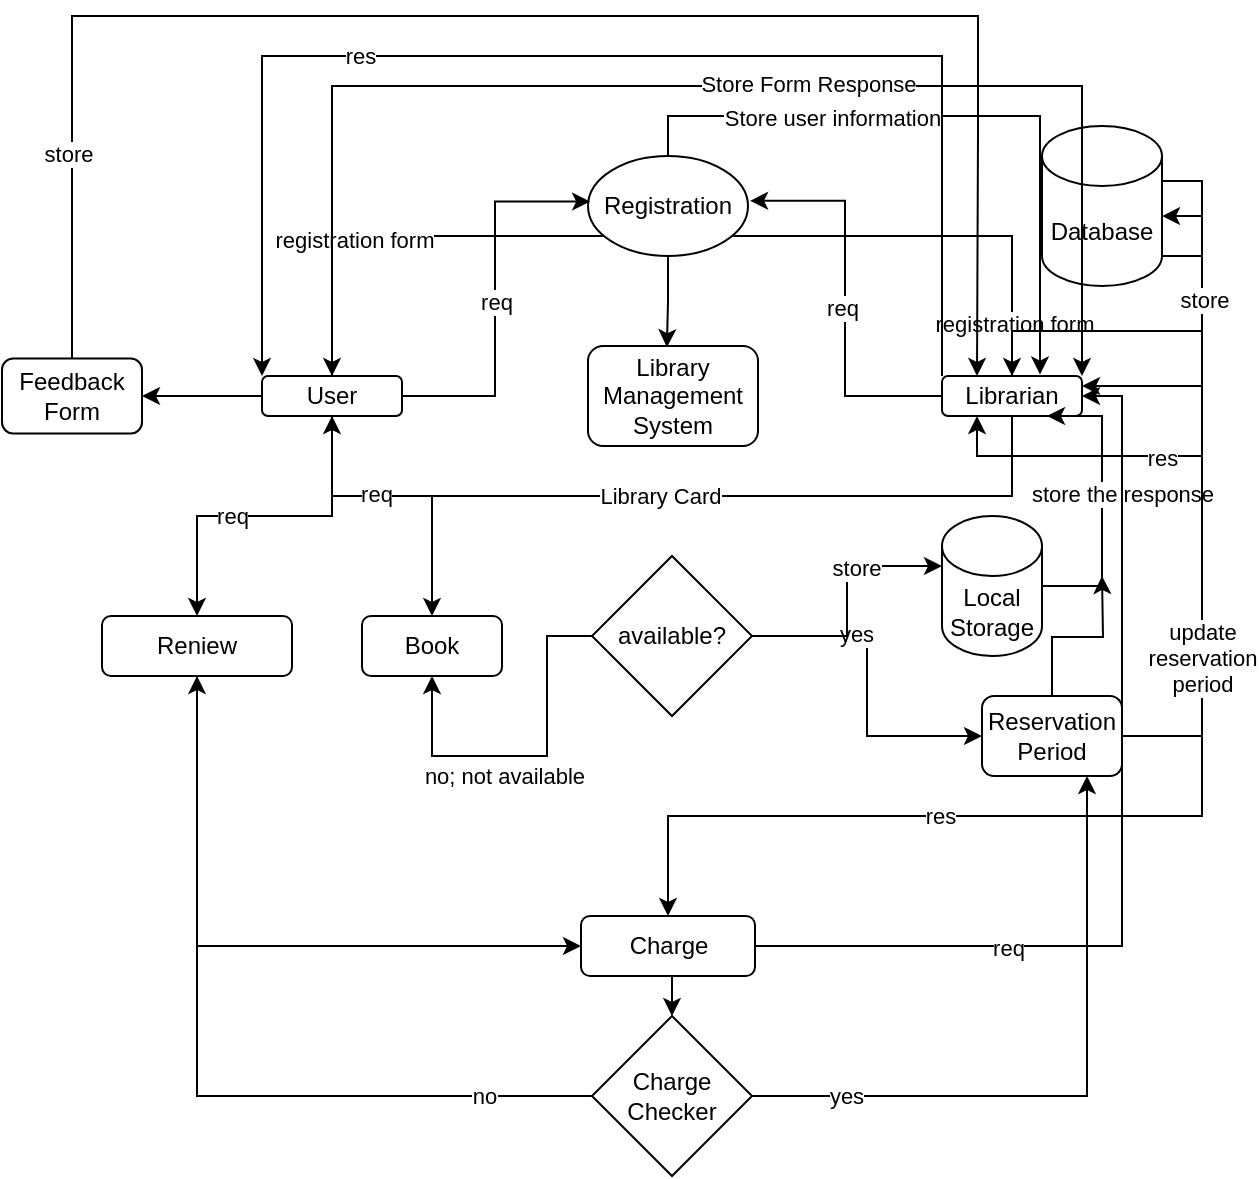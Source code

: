 <mxfile version="24.7.17">
  <diagram name="Page-1" id="9mek46iwmusxrbggFIK-">
    <mxGraphModel grid="1" page="1" gridSize="10" guides="1" tooltips="1" connect="1" arrows="1" fold="1" pageScale="1" pageWidth="850" pageHeight="1100" math="0" shadow="0">
      <root>
        <mxCell id="0" />
        <mxCell id="1" parent="0" />
        <mxCell id="RNJAW25XTD9_h1Z6Hwnq-1" value="Library Management System" style="rounded=1;whiteSpace=wrap;html=1;" vertex="1" parent="1">
          <mxGeometry x="383" y="445" width="85" height="50" as="geometry" />
        </mxCell>
        <mxCell id="RNJAW25XTD9_h1Z6Hwnq-29" style="edgeStyle=orthogonalEdgeStyle;rounded=0;orthogonalLoop=1;jettySize=auto;html=1;entryX=0.5;entryY=0;entryDx=0;entryDy=0;" edge="1" parent="1" source="RNJAW25XTD9_h1Z6Hwnq-2" target="RNJAW25XTD9_h1Z6Hwnq-28">
          <mxGeometry relative="1" as="geometry">
            <Array as="points">
              <mxPoint x="255" y="520" />
              <mxPoint x="305" y="520" />
            </Array>
          </mxGeometry>
        </mxCell>
        <mxCell id="RNJAW25XTD9_h1Z6Hwnq-47" style="edgeStyle=orthogonalEdgeStyle;rounded=0;orthogonalLoop=1;jettySize=auto;html=1;entryX=0.5;entryY=0;entryDx=0;entryDy=0;" edge="1" parent="1" source="RNJAW25XTD9_h1Z6Hwnq-2" target="RNJAW25XTD9_h1Z6Hwnq-46">
          <mxGeometry relative="1" as="geometry" />
        </mxCell>
        <mxCell id="RNJAW25XTD9_h1Z6Hwnq-48" value="req" style="edgeLabel;html=1;align=center;verticalAlign=middle;resizable=0;points=[];" connectable="0" vertex="1" parent="RNJAW25XTD9_h1Z6Hwnq-47">
          <mxGeometry x="0.195" y="2" relative="1" as="geometry">
            <mxPoint y="-2" as="offset" />
          </mxGeometry>
        </mxCell>
        <mxCell id="RNJAW25XTD9_h1Z6Hwnq-81" style="edgeStyle=orthogonalEdgeStyle;rounded=0;orthogonalLoop=1;jettySize=auto;html=1;exitX=0;exitY=0.5;exitDx=0;exitDy=0;entryX=1;entryY=0.5;entryDx=0;entryDy=0;" edge="1" parent="1" source="RNJAW25XTD9_h1Z6Hwnq-2" target="RNJAW25XTD9_h1Z6Hwnq-79">
          <mxGeometry relative="1" as="geometry" />
        </mxCell>
        <mxCell id="RNJAW25XTD9_h1Z6Hwnq-2" value="User" style="rounded=1;whiteSpace=wrap;html=1;" vertex="1" parent="1">
          <mxGeometry x="220" y="460" width="70" height="20" as="geometry" />
        </mxCell>
        <mxCell id="RNJAW25XTD9_h1Z6Hwnq-14" style="edgeStyle=orthogonalEdgeStyle;rounded=0;orthogonalLoop=1;jettySize=auto;html=1;entryX=0.5;entryY=1;entryDx=0;entryDy=0;" edge="1" parent="1" source="RNJAW25XTD9_h1Z6Hwnq-3" target="RNJAW25XTD9_h1Z6Hwnq-2">
          <mxGeometry relative="1" as="geometry">
            <Array as="points">
              <mxPoint x="595" y="520" />
              <mxPoint x="255" y="520" />
            </Array>
          </mxGeometry>
        </mxCell>
        <mxCell id="RNJAW25XTD9_h1Z6Hwnq-15" value="Library Card" style="edgeLabel;html=1;align=center;verticalAlign=middle;resizable=0;points=[];" connectable="0" vertex="1" parent="RNJAW25XTD9_h1Z6Hwnq-14">
          <mxGeometry x="0.029" relative="1" as="geometry">
            <mxPoint as="offset" />
          </mxGeometry>
        </mxCell>
        <mxCell id="RNJAW25XTD9_h1Z6Hwnq-49" value="req" style="edgeLabel;html=1;align=center;verticalAlign=middle;resizable=0;points=[];" connectable="0" vertex="1" parent="RNJAW25XTD9_h1Z6Hwnq-14">
          <mxGeometry x="0.707" y="-1" relative="1" as="geometry">
            <mxPoint as="offset" />
          </mxGeometry>
        </mxCell>
        <mxCell id="RNJAW25XTD9_h1Z6Hwnq-3" value="Librarian" style="rounded=1;whiteSpace=wrap;html=1;" vertex="1" parent="1">
          <mxGeometry x="560" y="460" width="70" height="20" as="geometry" />
        </mxCell>
        <mxCell id="RNJAW25XTD9_h1Z6Hwnq-20" style="edgeStyle=orthogonalEdgeStyle;rounded=0;orthogonalLoop=1;jettySize=auto;html=1;entryX=0.5;entryY=0;entryDx=0;entryDy=0;" edge="1" parent="1" source="RNJAW25XTD9_h1Z6Hwnq-10" target="RNJAW25XTD9_h1Z6Hwnq-2">
          <mxGeometry relative="1" as="geometry">
            <Array as="points">
              <mxPoint x="255" y="390" />
            </Array>
          </mxGeometry>
        </mxCell>
        <mxCell id="RNJAW25XTD9_h1Z6Hwnq-22" value="registration form" style="edgeLabel;html=1;align=center;verticalAlign=middle;resizable=0;points=[];" connectable="0" vertex="1" parent="RNJAW25XTD9_h1Z6Hwnq-20">
          <mxGeometry x="0.219" y="2" relative="1" as="geometry">
            <mxPoint as="offset" />
          </mxGeometry>
        </mxCell>
        <mxCell id="RNJAW25XTD9_h1Z6Hwnq-21" style="edgeStyle=orthogonalEdgeStyle;rounded=0;orthogonalLoop=1;jettySize=auto;html=1;entryX=0.5;entryY=0;entryDx=0;entryDy=0;" edge="1" parent="1" source="RNJAW25XTD9_h1Z6Hwnq-10" target="RNJAW25XTD9_h1Z6Hwnq-3">
          <mxGeometry relative="1" as="geometry">
            <Array as="points">
              <mxPoint x="595" y="390" />
            </Array>
          </mxGeometry>
        </mxCell>
        <mxCell id="RNJAW25XTD9_h1Z6Hwnq-23" value="registration form" style="edgeLabel;html=1;align=center;verticalAlign=middle;resizable=0;points=[];" connectable="0" vertex="1" parent="RNJAW25XTD9_h1Z6Hwnq-21">
          <mxGeometry x="0.749" y="1" relative="1" as="geometry">
            <mxPoint as="offset" />
          </mxGeometry>
        </mxCell>
        <mxCell id="RNJAW25XTD9_h1Z6Hwnq-26" style="edgeStyle=orthogonalEdgeStyle;rounded=0;orthogonalLoop=1;jettySize=auto;html=1;exitX=0.5;exitY=0;exitDx=0;exitDy=0;entryX=0.7;entryY=-0.036;entryDx=0;entryDy=0;entryPerimeter=0;" edge="1" parent="1" source="RNJAW25XTD9_h1Z6Hwnq-10" target="RNJAW25XTD9_h1Z6Hwnq-3">
          <mxGeometry relative="1" as="geometry" />
        </mxCell>
        <mxCell id="RNJAW25XTD9_h1Z6Hwnq-27" value="Store user information" style="edgeLabel;html=1;align=center;verticalAlign=middle;resizable=0;points=[];" connectable="0" vertex="1" parent="RNJAW25XTD9_h1Z6Hwnq-26">
          <mxGeometry x="-0.392" y="-1" relative="1" as="geometry">
            <mxPoint as="offset" />
          </mxGeometry>
        </mxCell>
        <mxCell id="RNJAW25XTD9_h1Z6Hwnq-10" value="Registration" style="ellipse;whiteSpace=wrap;html=1;" vertex="1" parent="1">
          <mxGeometry x="383" y="350" width="80" height="50" as="geometry" />
        </mxCell>
        <mxCell id="RNJAW25XTD9_h1Z6Hwnq-11" style="edgeStyle=orthogonalEdgeStyle;rounded=0;orthogonalLoop=1;jettySize=auto;html=1;entryX=1.013;entryY=0.448;entryDx=0;entryDy=0;entryPerimeter=0;" edge="1" parent="1" source="RNJAW25XTD9_h1Z6Hwnq-3" target="RNJAW25XTD9_h1Z6Hwnq-10">
          <mxGeometry relative="1" as="geometry" />
        </mxCell>
        <mxCell id="RNJAW25XTD9_h1Z6Hwnq-18" value="req" style="edgeLabel;html=1;align=center;verticalAlign=middle;resizable=0;points=[];" connectable="0" vertex="1" parent="RNJAW25XTD9_h1Z6Hwnq-11">
          <mxGeometry x="-0.04" y="-2" relative="1" as="geometry">
            <mxPoint x="-4" as="offset" />
          </mxGeometry>
        </mxCell>
        <mxCell id="RNJAW25XTD9_h1Z6Hwnq-12" style="edgeStyle=orthogonalEdgeStyle;rounded=0;orthogonalLoop=1;jettySize=auto;html=1;entryX=0.013;entryY=0.456;entryDx=0;entryDy=0;entryPerimeter=0;" edge="1" parent="1" source="RNJAW25XTD9_h1Z6Hwnq-2" target="RNJAW25XTD9_h1Z6Hwnq-10">
          <mxGeometry relative="1" as="geometry" />
        </mxCell>
        <mxCell id="RNJAW25XTD9_h1Z6Hwnq-16" value="req" style="edgeLabel;html=1;align=center;verticalAlign=middle;resizable=0;points=[];" connectable="0" vertex="1" parent="RNJAW25XTD9_h1Z6Hwnq-12">
          <mxGeometry x="-0.02" relative="1" as="geometry">
            <mxPoint as="offset" />
          </mxGeometry>
        </mxCell>
        <mxCell id="RNJAW25XTD9_h1Z6Hwnq-13" style="edgeStyle=orthogonalEdgeStyle;rounded=0;orthogonalLoop=1;jettySize=auto;html=1;entryX=0.464;entryY=0.012;entryDx=0;entryDy=0;entryPerimeter=0;" edge="1" parent="1" source="RNJAW25XTD9_h1Z6Hwnq-10" target="RNJAW25XTD9_h1Z6Hwnq-1">
          <mxGeometry relative="1" as="geometry" />
        </mxCell>
        <mxCell id="RNJAW25XTD9_h1Z6Hwnq-50" style="edgeStyle=orthogonalEdgeStyle;rounded=0;orthogonalLoop=1;jettySize=auto;html=1;entryX=0;entryY=0;entryDx=0;entryDy=0;exitX=0;exitY=0;exitDx=0;exitDy=0;" edge="1" parent="1" source="RNJAW25XTD9_h1Z6Hwnq-3" target="RNJAW25XTD9_h1Z6Hwnq-2">
          <mxGeometry relative="1" as="geometry">
            <Array as="points">
              <mxPoint x="560" y="300" />
              <mxPoint x="220" y="300" />
            </Array>
          </mxGeometry>
        </mxCell>
        <mxCell id="RNJAW25XTD9_h1Z6Hwnq-51" value="res" style="edgeLabel;html=1;align=center;verticalAlign=middle;resizable=0;points=[];" connectable="0" vertex="1" parent="RNJAW25XTD9_h1Z6Hwnq-50">
          <mxGeometry x="0.412" relative="1" as="geometry">
            <mxPoint x="15" as="offset" />
          </mxGeometry>
        </mxCell>
        <mxCell id="RNJAW25XTD9_h1Z6Hwnq-66" style="edgeStyle=orthogonalEdgeStyle;rounded=0;orthogonalLoop=1;jettySize=auto;html=1;exitX=1;exitY=1;exitDx=0;exitDy=-15;exitPerimeter=0;entryX=0.5;entryY=0;entryDx=0;entryDy=0;" edge="1" parent="1" source="RNJAW25XTD9_h1Z6Hwnq-19" target="RNJAW25XTD9_h1Z6Hwnq-63">
          <mxGeometry relative="1" as="geometry">
            <Array as="points">
              <mxPoint x="690" y="400" />
              <mxPoint x="690" y="680" />
              <mxPoint x="423" y="680" />
            </Array>
          </mxGeometry>
        </mxCell>
        <mxCell id="RNJAW25XTD9_h1Z6Hwnq-67" value="res" style="edgeLabel;html=1;align=center;verticalAlign=middle;resizable=0;points=[];" connectable="0" vertex="1" parent="RNJAW25XTD9_h1Z6Hwnq-66">
          <mxGeometry x="0.398" relative="1" as="geometry">
            <mxPoint as="offset" />
          </mxGeometry>
        </mxCell>
        <mxCell id="RNJAW25XTD9_h1Z6Hwnq-86" style="edgeStyle=orthogonalEdgeStyle;rounded=0;orthogonalLoop=1;jettySize=auto;html=1;exitX=1;exitY=0;exitDx=0;exitDy=27.5;exitPerimeter=0;entryX=0.25;entryY=1;entryDx=0;entryDy=0;" edge="1" parent="1" source="RNJAW25XTD9_h1Z6Hwnq-19" target="RNJAW25XTD9_h1Z6Hwnq-3">
          <mxGeometry relative="1" as="geometry" />
        </mxCell>
        <mxCell id="RNJAW25XTD9_h1Z6Hwnq-87" value="res" style="edgeLabel;html=1;align=center;verticalAlign=middle;resizable=0;points=[];" connectable="0" vertex="1" parent="RNJAW25XTD9_h1Z6Hwnq-86">
          <mxGeometry x="0.227" y="1" relative="1" as="geometry">
            <mxPoint as="offset" />
          </mxGeometry>
        </mxCell>
        <mxCell id="RNJAW25XTD9_h1Z6Hwnq-19" value="Database" style="shape=cylinder3;whiteSpace=wrap;html=1;boundedLbl=1;backgroundOutline=1;size=15;" vertex="1" parent="1">
          <mxGeometry x="610" y="335" width="60" height="80" as="geometry" />
        </mxCell>
        <mxCell id="RNJAW25XTD9_h1Z6Hwnq-24" style="edgeStyle=orthogonalEdgeStyle;rounded=0;orthogonalLoop=1;jettySize=auto;html=1;entryX=1;entryY=0;entryDx=0;entryDy=0;" edge="1" parent="1" source="RNJAW25XTD9_h1Z6Hwnq-2" target="RNJAW25XTD9_h1Z6Hwnq-3">
          <mxGeometry relative="1" as="geometry">
            <Array as="points">
              <mxPoint x="255" y="315" />
              <mxPoint x="630" y="315" />
            </Array>
          </mxGeometry>
        </mxCell>
        <mxCell id="RNJAW25XTD9_h1Z6Hwnq-25" value="Store Form Response" style="edgeLabel;html=1;align=center;verticalAlign=middle;resizable=0;points=[];" connectable="0" vertex="1" parent="RNJAW25XTD9_h1Z6Hwnq-24">
          <mxGeometry x="0.152" y="1" relative="1" as="geometry">
            <mxPoint as="offset" />
          </mxGeometry>
        </mxCell>
        <mxCell id="RNJAW25XTD9_h1Z6Hwnq-28" value="Book" style="rounded=1;whiteSpace=wrap;html=1;" vertex="1" parent="1">
          <mxGeometry x="270" y="580" width="70" height="30" as="geometry" />
        </mxCell>
        <mxCell id="RNJAW25XTD9_h1Z6Hwnq-35" style="edgeStyle=orthogonalEdgeStyle;rounded=0;orthogonalLoop=1;jettySize=auto;html=1;entryX=0.5;entryY=1;entryDx=0;entryDy=0;" edge="1" parent="1" source="RNJAW25XTD9_h1Z6Hwnq-30" target="RNJAW25XTD9_h1Z6Hwnq-28">
          <mxGeometry relative="1" as="geometry" />
        </mxCell>
        <mxCell id="RNJAW25XTD9_h1Z6Hwnq-36" value="no; not available" style="edgeLabel;html=1;align=center;verticalAlign=middle;resizable=0;points=[];" connectable="0" vertex="1" parent="RNJAW25XTD9_h1Z6Hwnq-35">
          <mxGeometry x="0.384" y="1" relative="1" as="geometry">
            <mxPoint x="20" y="9" as="offset" />
          </mxGeometry>
        </mxCell>
        <mxCell id="RNJAW25XTD9_h1Z6Hwnq-38" style="edgeStyle=orthogonalEdgeStyle;rounded=0;orthogonalLoop=1;jettySize=auto;html=1;entryX=0;entryY=0.5;entryDx=0;entryDy=0;" edge="1" parent="1" source="RNJAW25XTD9_h1Z6Hwnq-30" target="RNJAW25XTD9_h1Z6Hwnq-37">
          <mxGeometry relative="1" as="geometry" />
        </mxCell>
        <mxCell id="RNJAW25XTD9_h1Z6Hwnq-39" value="yes" style="edgeLabel;html=1;align=center;verticalAlign=middle;resizable=0;points=[];" connectable="0" vertex="1" parent="RNJAW25XTD9_h1Z6Hwnq-38">
          <mxGeometry x="-0.378" y="1" relative="1" as="geometry">
            <mxPoint as="offset" />
          </mxGeometry>
        </mxCell>
        <mxCell id="RNJAW25XTD9_h1Z6Hwnq-30" value="available?" style="rhombus;whiteSpace=wrap;html=1;" vertex="1" parent="1">
          <mxGeometry x="385" y="550" width="80" height="80" as="geometry" />
        </mxCell>
        <mxCell id="RNJAW25XTD9_h1Z6Hwnq-44" style="edgeStyle=orthogonalEdgeStyle;rounded=0;orthogonalLoop=1;jettySize=auto;html=1;" edge="1" parent="1" source="RNJAW25XTD9_h1Z6Hwnq-37">
          <mxGeometry relative="1" as="geometry">
            <mxPoint x="640" y="560" as="targetPoint" />
          </mxGeometry>
        </mxCell>
        <mxCell id="RNJAW25XTD9_h1Z6Hwnq-37" value="&lt;div&gt;Reservation&lt;/div&gt;&lt;div&gt;Period&lt;br&gt;&lt;/div&gt;" style="rounded=1;whiteSpace=wrap;html=1;" vertex="1" parent="1">
          <mxGeometry x="580" y="620" width="70" height="40" as="geometry" />
        </mxCell>
        <mxCell id="RNJAW25XTD9_h1Z6Hwnq-40" value="Local Storage" style="shape=cylinder3;whiteSpace=wrap;html=1;boundedLbl=1;backgroundOutline=1;size=15;" vertex="1" parent="1">
          <mxGeometry x="560" y="530" width="50" height="70" as="geometry" />
        </mxCell>
        <mxCell id="RNJAW25XTD9_h1Z6Hwnq-41" style="edgeStyle=orthogonalEdgeStyle;rounded=0;orthogonalLoop=1;jettySize=auto;html=1;entryX=0;entryY=0;entryDx=0;entryDy=25;entryPerimeter=0;" edge="1" parent="1" source="RNJAW25XTD9_h1Z6Hwnq-30" target="RNJAW25XTD9_h1Z6Hwnq-40">
          <mxGeometry relative="1" as="geometry" />
        </mxCell>
        <mxCell id="RNJAW25XTD9_h1Z6Hwnq-42" value="store" style="edgeLabel;html=1;align=center;verticalAlign=middle;resizable=0;points=[];" connectable="0" vertex="1" parent="RNJAW25XTD9_h1Z6Hwnq-41">
          <mxGeometry x="0.329" y="-1" relative="1" as="geometry">
            <mxPoint as="offset" />
          </mxGeometry>
        </mxCell>
        <mxCell id="RNJAW25XTD9_h1Z6Hwnq-43" style="edgeStyle=orthogonalEdgeStyle;rounded=0;orthogonalLoop=1;jettySize=auto;html=1;entryX=0.75;entryY=1;entryDx=0;entryDy=0;" edge="1" parent="1" source="RNJAW25XTD9_h1Z6Hwnq-40" target="RNJAW25XTD9_h1Z6Hwnq-3">
          <mxGeometry relative="1" as="geometry">
            <Array as="points">
              <mxPoint x="640" y="565" />
              <mxPoint x="640" y="480" />
            </Array>
          </mxGeometry>
        </mxCell>
        <mxCell id="RNJAW25XTD9_h1Z6Hwnq-45" value="store the response" style="edgeLabel;html=1;align=center;verticalAlign=middle;resizable=0;points=[];" connectable="0" vertex="1" parent="RNJAW25XTD9_h1Z6Hwnq-43">
          <mxGeometry x="-0.496" y="-2" relative="1" as="geometry">
            <mxPoint x="8" y="-40" as="offset" />
          </mxGeometry>
        </mxCell>
        <mxCell id="RNJAW25XTD9_h1Z6Hwnq-64" style="edgeStyle=orthogonalEdgeStyle;rounded=0;orthogonalLoop=1;jettySize=auto;html=1;entryX=0;entryY=0.5;entryDx=0;entryDy=0;" edge="1" parent="1" source="RNJAW25XTD9_h1Z6Hwnq-46" target="RNJAW25XTD9_h1Z6Hwnq-63">
          <mxGeometry relative="1" as="geometry">
            <Array as="points">
              <mxPoint x="188" y="745" />
            </Array>
          </mxGeometry>
        </mxCell>
        <mxCell id="RNJAW25XTD9_h1Z6Hwnq-46" value="Reniew" style="rounded=1;whiteSpace=wrap;html=1;" vertex="1" parent="1">
          <mxGeometry x="140" y="580" width="95" height="30" as="geometry" />
        </mxCell>
        <mxCell id="RNJAW25XTD9_h1Z6Hwnq-54" style="edgeStyle=orthogonalEdgeStyle;rounded=0;orthogonalLoop=1;jettySize=auto;html=1;entryX=1;entryY=0.25;entryDx=0;entryDy=0;" edge="1" parent="1" source="RNJAW25XTD9_h1Z6Hwnq-37" target="RNJAW25XTD9_h1Z6Hwnq-3">
          <mxGeometry relative="1" as="geometry">
            <Array as="points">
              <mxPoint x="690" y="640" />
              <mxPoint x="690" y="465" />
            </Array>
          </mxGeometry>
        </mxCell>
        <mxCell id="RNJAW25XTD9_h1Z6Hwnq-55" value="&lt;div&gt;update&lt;/div&gt;&lt;div&gt;reservation&lt;/div&gt;&lt;div&gt;period&lt;br&gt;&lt;/div&gt;" style="edgeLabel;html=1;align=center;verticalAlign=middle;resizable=0;points=[];" connectable="0" vertex="1" parent="RNJAW25XTD9_h1Z6Hwnq-54">
          <mxGeometry x="-0.426" relative="1" as="geometry">
            <mxPoint as="offset" />
          </mxGeometry>
        </mxCell>
        <mxCell id="RNJAW25XTD9_h1Z6Hwnq-71" style="edgeStyle=orthogonalEdgeStyle;rounded=0;orthogonalLoop=1;jettySize=auto;html=1;exitX=0.5;exitY=1;exitDx=0;exitDy=0;entryX=0.5;entryY=0;entryDx=0;entryDy=0;" edge="1" parent="1" source="RNJAW25XTD9_h1Z6Hwnq-63" target="RNJAW25XTD9_h1Z6Hwnq-70">
          <mxGeometry relative="1" as="geometry" />
        </mxCell>
        <mxCell id="RNJAW25XTD9_h1Z6Hwnq-63" value="Charge" style="rounded=1;whiteSpace=wrap;html=1;" vertex="1" parent="1">
          <mxGeometry x="379.5" y="730" width="87" height="30" as="geometry" />
        </mxCell>
        <mxCell id="RNJAW25XTD9_h1Z6Hwnq-65" style="edgeStyle=orthogonalEdgeStyle;rounded=0;orthogonalLoop=1;jettySize=auto;html=1;entryX=1;entryY=0.5;entryDx=0;entryDy=0;" edge="1" parent="1" source="RNJAW25XTD9_h1Z6Hwnq-63" target="RNJAW25XTD9_h1Z6Hwnq-3">
          <mxGeometry relative="1" as="geometry">
            <Array as="points">
              <mxPoint x="650" y="745" />
              <mxPoint x="650" y="470" />
            </Array>
          </mxGeometry>
        </mxCell>
        <mxCell id="RNJAW25XTD9_h1Z6Hwnq-69" value="req" style="edgeLabel;html=1;align=center;verticalAlign=middle;resizable=0;points=[];" connectable="0" vertex="1" parent="RNJAW25XTD9_h1Z6Hwnq-65">
          <mxGeometry x="-0.474" y="-1" relative="1" as="geometry">
            <mxPoint as="offset" />
          </mxGeometry>
        </mxCell>
        <mxCell id="RNJAW25XTD9_h1Z6Hwnq-72" style="edgeStyle=orthogonalEdgeStyle;rounded=0;orthogonalLoop=1;jettySize=auto;html=1;entryX=0.75;entryY=1;entryDx=0;entryDy=0;" edge="1" parent="1" source="RNJAW25XTD9_h1Z6Hwnq-70" target="RNJAW25XTD9_h1Z6Hwnq-37">
          <mxGeometry relative="1" as="geometry" />
        </mxCell>
        <mxCell id="RNJAW25XTD9_h1Z6Hwnq-73" value="yes" style="edgeLabel;html=1;align=center;verticalAlign=middle;resizable=0;points=[];" connectable="0" vertex="1" parent="RNJAW25XTD9_h1Z6Hwnq-72">
          <mxGeometry x="-0.714" relative="1" as="geometry">
            <mxPoint as="offset" />
          </mxGeometry>
        </mxCell>
        <mxCell id="RNJAW25XTD9_h1Z6Hwnq-77" style="edgeStyle=orthogonalEdgeStyle;rounded=0;orthogonalLoop=1;jettySize=auto;html=1;exitX=0;exitY=0.5;exitDx=0;exitDy=0;" edge="1" parent="1" source="RNJAW25XTD9_h1Z6Hwnq-70" target="RNJAW25XTD9_h1Z6Hwnq-46">
          <mxGeometry relative="1" as="geometry" />
        </mxCell>
        <mxCell id="RNJAW25XTD9_h1Z6Hwnq-78" value="no" style="edgeLabel;html=1;align=center;verticalAlign=middle;resizable=0;points=[];" connectable="0" vertex="1" parent="RNJAW25XTD9_h1Z6Hwnq-77">
          <mxGeometry x="-0.442" y="-2" relative="1" as="geometry">
            <mxPoint x="59" y="2" as="offset" />
          </mxGeometry>
        </mxCell>
        <mxCell id="RNJAW25XTD9_h1Z6Hwnq-70" value="&lt;div&gt;Charge&lt;/div&gt;&lt;div&gt;Checker&lt;br&gt;&lt;/div&gt;" style="rhombus;whiteSpace=wrap;html=1;" vertex="1" parent="1">
          <mxGeometry x="385" y="780" width="80" height="80" as="geometry" />
        </mxCell>
        <mxCell id="RNJAW25XTD9_h1Z6Hwnq-79" value="&lt;div&gt;Feedback&lt;/div&gt;&lt;div&gt;Form&lt;br&gt;&lt;/div&gt;" style="rounded=1;whiteSpace=wrap;html=1;" vertex="1" parent="1">
          <mxGeometry x="90" y="451.25" width="70" height="37.5" as="geometry" />
        </mxCell>
        <mxCell id="RNJAW25XTD9_h1Z6Hwnq-82" style="edgeStyle=orthogonalEdgeStyle;rounded=0;orthogonalLoop=1;jettySize=auto;html=1;entryX=0.25;entryY=0;entryDx=0;entryDy=0;" edge="1" parent="1" source="RNJAW25XTD9_h1Z6Hwnq-79" target="RNJAW25XTD9_h1Z6Hwnq-3">
          <mxGeometry relative="1" as="geometry">
            <Array as="points">
              <mxPoint x="125" y="280" />
              <mxPoint x="578" y="280" />
              <mxPoint x="578" y="339" />
            </Array>
          </mxGeometry>
        </mxCell>
        <mxCell id="RNJAW25XTD9_h1Z6Hwnq-83" value="store" style="edgeLabel;html=1;align=center;verticalAlign=middle;resizable=0;points=[];" connectable="0" vertex="1" parent="RNJAW25XTD9_h1Z6Hwnq-82">
          <mxGeometry x="-0.745" y="2" relative="1" as="geometry">
            <mxPoint as="offset" />
          </mxGeometry>
        </mxCell>
        <mxCell id="RNJAW25XTD9_h1Z6Hwnq-84" style="edgeStyle=orthogonalEdgeStyle;rounded=0;orthogonalLoop=1;jettySize=auto;html=1;entryX=1;entryY=0.563;entryDx=0;entryDy=0;entryPerimeter=0;" edge="1" parent="1" source="RNJAW25XTD9_h1Z6Hwnq-3" target="RNJAW25XTD9_h1Z6Hwnq-19">
          <mxGeometry relative="1" as="geometry" />
        </mxCell>
        <mxCell id="RNJAW25XTD9_h1Z6Hwnq-85" value="store" style="edgeLabel;html=1;align=center;verticalAlign=middle;resizable=0;points=[];" connectable="0" vertex="1" parent="RNJAW25XTD9_h1Z6Hwnq-84">
          <mxGeometry x="0.369" y="-1" relative="1" as="geometry">
            <mxPoint as="offset" />
          </mxGeometry>
        </mxCell>
      </root>
    </mxGraphModel>
  </diagram>
</mxfile>
